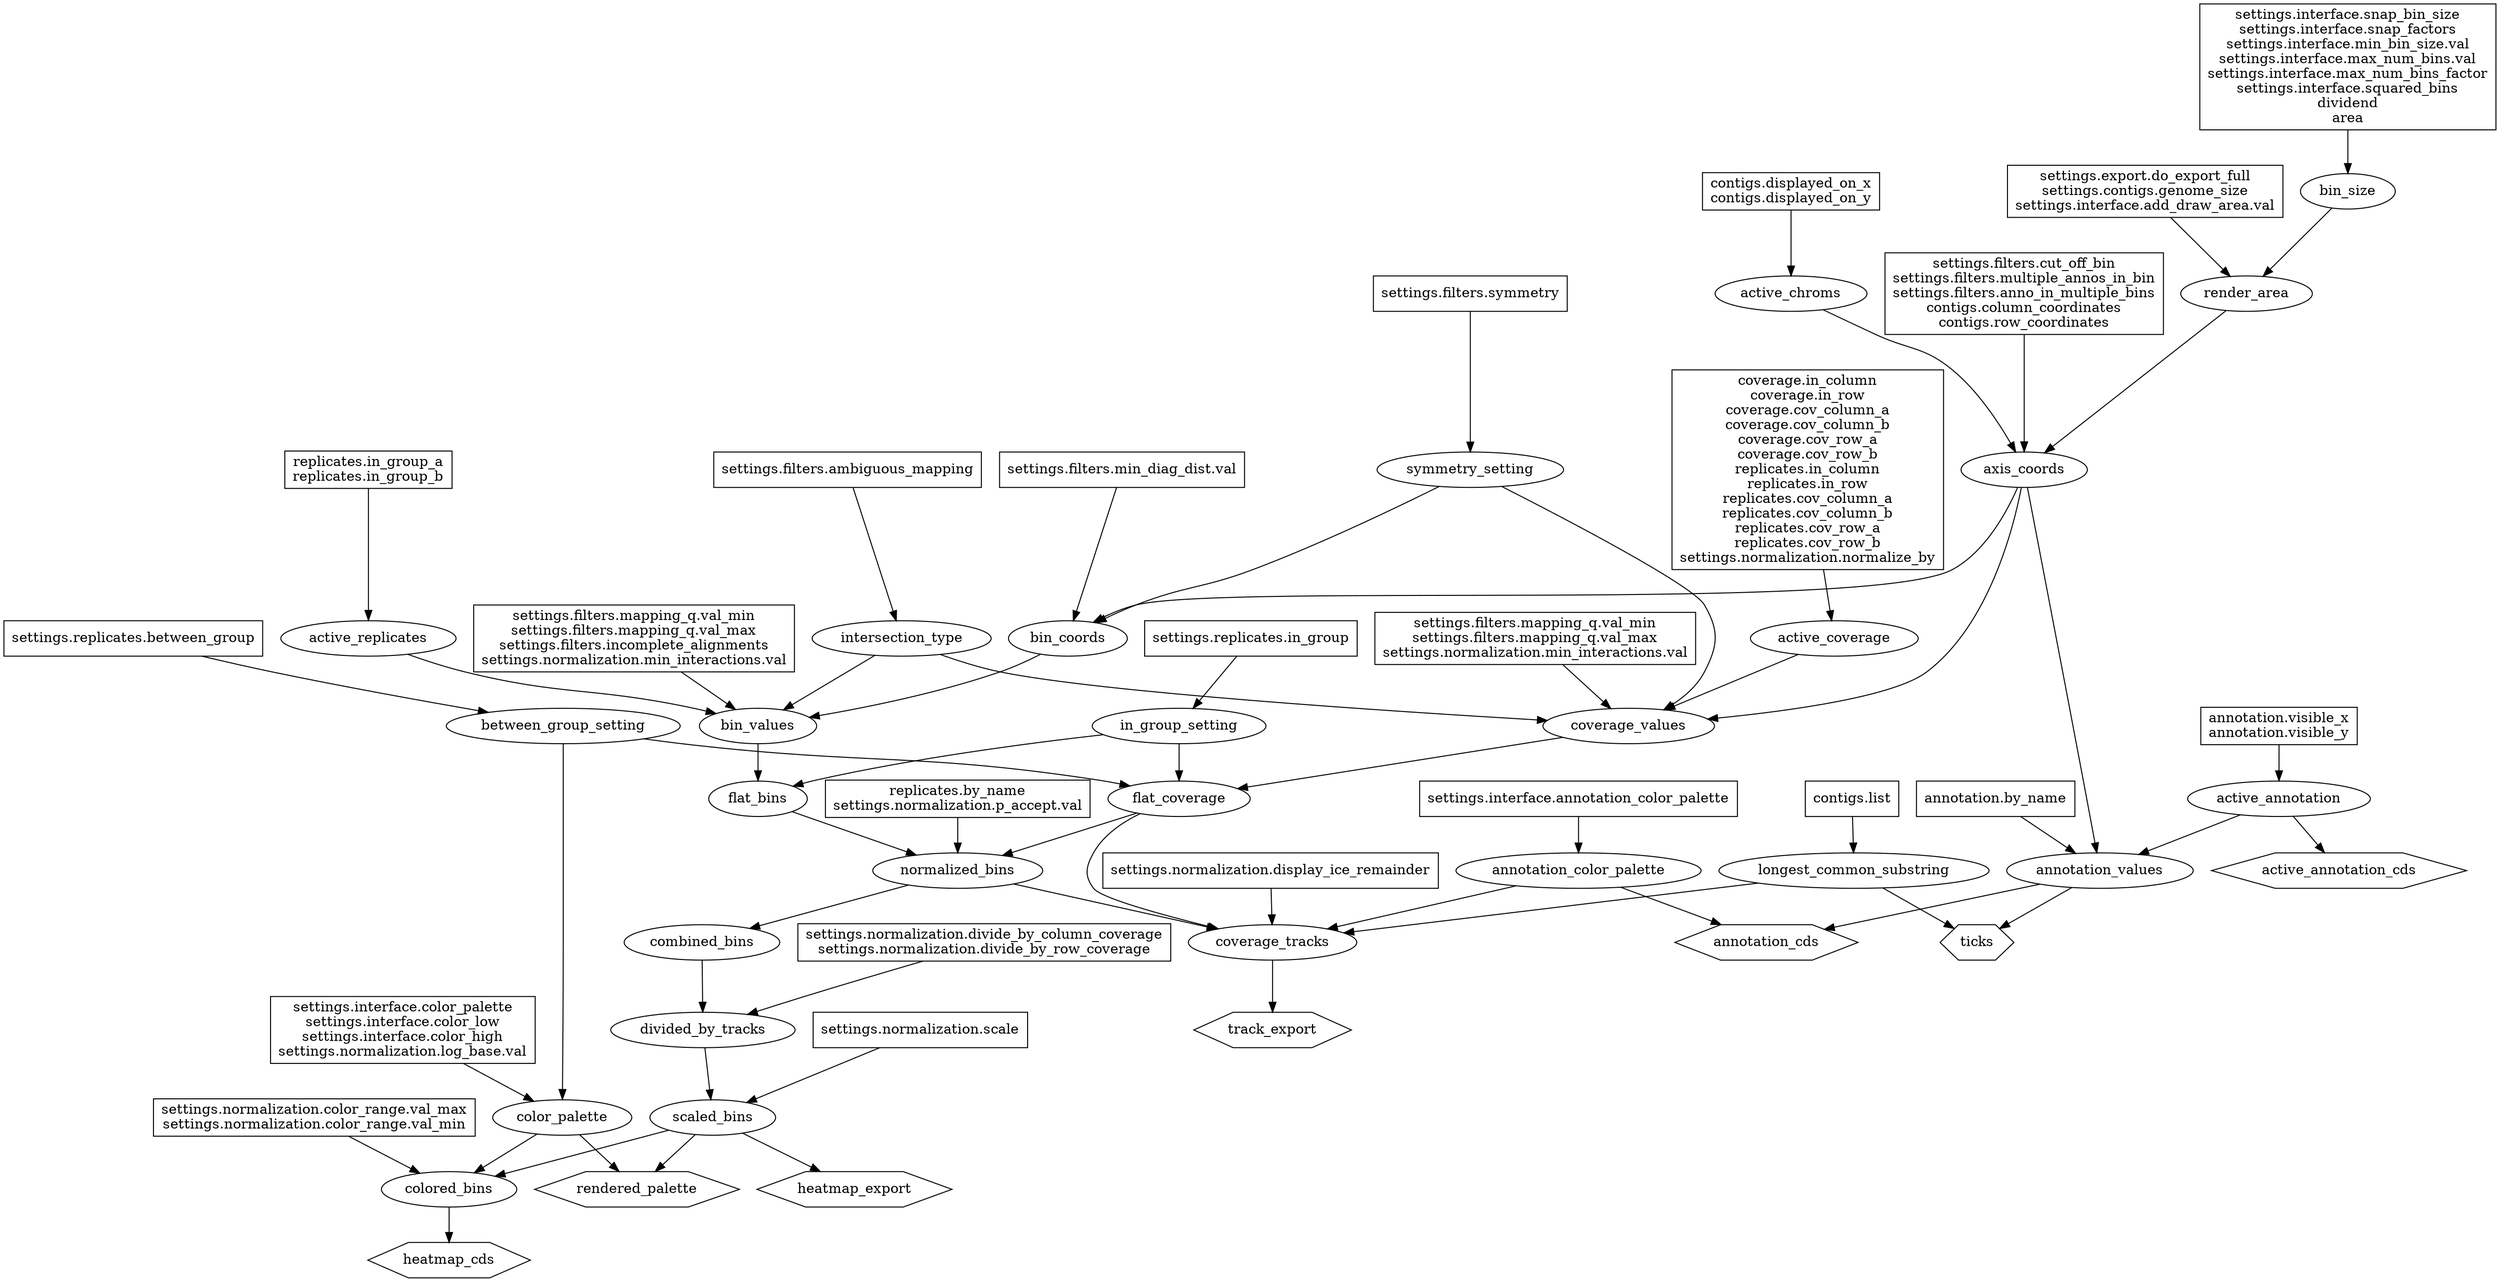 digraph libContactMappingFlowDiagram {
        bin_size_in [shape=box, label=<settings.interface.snap_bin_size<br/>settings.interface.snap_factors<br/>settings.interface.min_bin_size.val<br/>settings.interface.max_num_bins.val<br/>settings.interface.max_num_bins_factor<br/>settings.interface.squared_bins<br/>dividend<br/>area<br/>>];
        bin_size_in -> bin_size;
        render_area_in [shape=box, label=<settings.export.do_export_full<br/>settings.contigs.genome_size<br/>settings.interface.add_draw_area.val<br/>>];
        render_area_in -> render_area;
        bin_size -> render_area;
        active_chroms_in [shape=box, label=<contigs.displayed_on_x<br/>contigs.displayed_on_y<br/>>];
        active_chroms_in -> active_chroms;
        axis_coords_in [shape=box, label=<settings.filters.cut_off_bin<br/>settings.filters.multiple_annos_in_bin<br/>settings.filters.anno_in_multiple_bins<br/>contigs.column_coordinates<br/>contigs.row_coordinates<br/>>];
        axis_coords_in -> axis_coords;
        active_chroms -> axis_coords;
        render_area -> axis_coords;
        symmetry_setting_in [shape=box, label=<settings.filters.symmetry<br/>>];
        symmetry_setting_in -> symmetry_setting;
        bin_coords_in [shape=box, label=<settings.filters.min_diag_dist.val<br/>>];
        bin_coords_in -> bin_coords;
        axis_coords -> bin_coords;
        symmetry_setting -> bin_coords;
        intersection_type_in [shape=box, label=<settings.filters.ambiguous_mapping<br/>>];
        intersection_type_in -> intersection_type;
        active_replicates_in [shape=box, label=<replicates.in_group_a<br/>replicates.in_group_b<br/>>];
        active_replicates_in -> active_replicates;
        active_coverage_in [shape=box, label=<coverage.in_column<br/>coverage.in_row<br/>coverage.cov_column_a<br/>coverage.cov_column_b<br/>coverage.cov_row_a<br/>coverage.cov_row_b<br/>replicates.in_column<br/>replicates.in_row<br/>replicates.cov_column_a<br/>replicates.cov_column_b<br/>replicates.cov_row_a<br/>replicates.cov_row_b<br/>settings.normalization.normalize_by<br/>>];
        active_coverage_in -> active_coverage;
        coverage_values_in [shape=box, label=<settings.filters.mapping_q.val_min<br/>settings.filters.mapping_q.val_max<br/>settings.normalization.min_interactions.val<br/>>];
        coverage_values_in -> coverage_values;
        active_coverage -> coverage_values;
        axis_coords -> coverage_values;
        intersection_type -> coverage_values;
        symmetry_setting -> coverage_values;
        coverage_values -> flat_coverage;
        between_group_setting -> flat_coverage;
        in_group_setting -> flat_coverage;
        bin_values_in [shape=box, label=<settings.filters.mapping_q.val_min<br/>settings.filters.mapping_q.val_max<br/>settings.filters.incomplete_alignments<br/>settings.normalization.min_interactions.val<br/>>];
        bin_values_in -> bin_values;
        bin_coords -> bin_values;
        active_replicates -> bin_values;
        intersection_type -> bin_values;
        bin_values -> flat_bins;
        in_group_setting -> flat_bins;
        in_group_setting_in [shape=box, label=<settings.replicates.in_group<br/>>];
        in_group_setting_in -> in_group_setting;
        normalized_bins_in [shape=box, label=<replicates.by_name<br/>settings.normalization.p_accept.val<br/>>];
        normalized_bins_in -> normalized_bins;
        flat_bins -> normalized_bins;
        flat_coverage -> normalized_bins;
        color_palette_in [shape=box, label=<settings.interface.color_palette<br/>settings.interface.color_low<br/>settings.interface.color_high<br/>settings.normalization.log_base.val<br/>>];
        color_palette_in -> color_palette;
        between_group_setting -> color_palette;
        between_group_setting_in [shape=box, label=<settings.replicates.between_group<br/>>];
        between_group_setting_in -> between_group_setting;
        normalized_bins -> combined_bins;
        colored_bins_in [shape=box, label=<settings.normalization.color_range.val_max<br/>settings.normalization.color_range.val_min<br/>>];
        colored_bins_in -> colored_bins;
        color_palette -> colored_bins;
        scaled_bins -> colored_bins;
        active_annotation_in [shape=box, label=<annotation.visible_x<br/>annotation.visible_y<br/>>];
        active_annotation_in -> active_annotation;
        annotation_values_in [shape=box, label=<annotation.by_name<br/>>];
        annotation_values_in -> annotation_values;
        active_annotation -> annotation_values;
        axis_coords -> annotation_values;
        annotation_cds [shape=hexagon];
        annotation_values -> annotation_cds;
        annotation_color_palette -> annotation_cds;
        annotation_color_palette_in [shape=box, label=<settings.interface.annotation_color_palette<br/>>];
        annotation_color_palette_in -> annotation_color_palette;
        active_annotation_cds [shape=hexagon];
        active_annotation -> active_annotation_cds;
        heatmap_cds [shape=hexagon];
        colored_bins -> heatmap_cds;
        heatmap_export [shape=hexagon];
        scaled_bins -> heatmap_export;
        track_export [shape=hexagon];
        coverage_tracks -> track_export;
        scaled_bins_in [shape=box, label=<settings.normalization.scale<br/>>];
        scaled_bins_in -> scaled_bins;
        divided_by_tracks -> scaled_bins;
        ticks [shape=hexagon];
        longest_common_substring -> ticks;
        annotation_values -> ticks;
        coverage_tracks_in [shape=box, label=<settings.normalization.display_ice_remainder<br/>>];
        coverage_tracks_in -> coverage_tracks;
        flat_coverage -> coverage_tracks;
        longest_common_substring -> coverage_tracks;
        normalized_bins -> coverage_tracks;
        annotation_color_palette -> coverage_tracks;
        divided_by_tracks_in [shape=box, label=<settings.normalization.divide_by_column_coverage<br/>settings.normalization.divide_by_row_coverage<br/>>];
        divided_by_tracks_in -> divided_by_tracks;
        combined_bins -> divided_by_tracks;
        rendered_palette [shape=hexagon];
        scaled_bins -> rendered_palette;
        color_palette -> rendered_palette;
        longest_common_substring_in [shape=box, label=<contigs.list<br/>>];
        longest_common_substring_in -> longest_common_substring;
}
